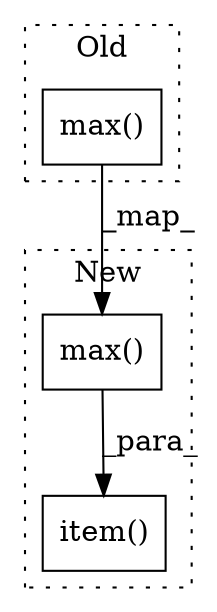 digraph G {
subgraph cluster0 {
1 [label="max()" a="75" s="3623" l="22" shape="box"];
label = "Old";
style="dotted";
}
subgraph cluster1 {
2 [label="max()" a="75" s="3661" l="22" shape="box"];
3 [label="item()" a="75" s="3650,3683" l="11,1" shape="box"];
label = "New";
style="dotted";
}
1 -> 2 [label="_map_"];
2 -> 3 [label="_para_"];
}